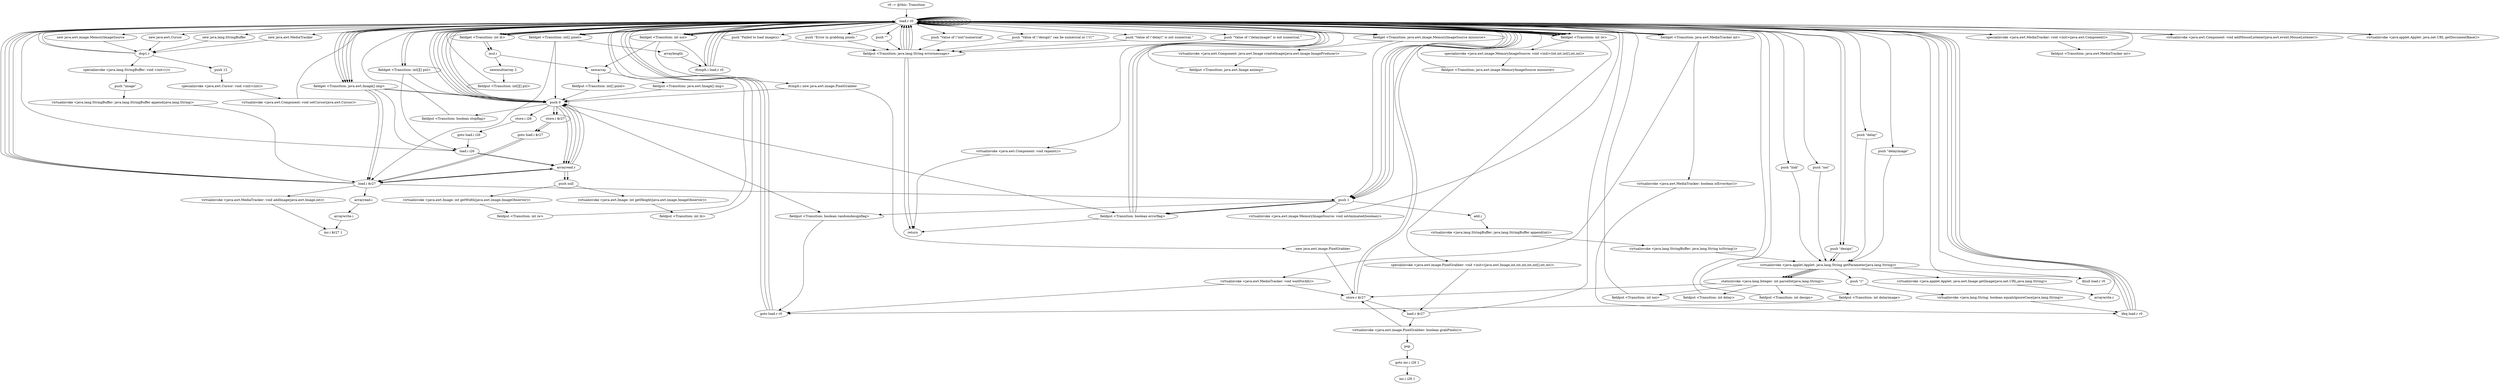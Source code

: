 digraph "" {
    "r0 := @this: Transition"
    "load.r r0"
    "r0 := @this: Transition"->"load.r r0";
    "push 0"
    "load.r r0"->"push 0";
    "fieldput <Transition: boolean stopflag>"
    "push 0"->"fieldput <Transition: boolean stopflag>";
    "fieldput <Transition: boolean stopflag>"->"load.r r0";
    "load.r r0"->"push 0";
    "fieldput <Transition: boolean errorflag>"
    "push 0"->"fieldput <Transition: boolean errorflag>";
    "fieldput <Transition: boolean errorflag>"->"load.r r0";
    "push \"\""
    "load.r r0"->"push \"\"";
    "fieldput <Transition: java.lang.String errormessage>"
    "push \"\""->"fieldput <Transition: java.lang.String errormessage>";
    "fieldput <Transition: java.lang.String errormessage>"->"load.r r0";
    "push \"Value of \\\"noi\\\"numerical\""
    "load.r r0"->"push \"Value of \\\"noi\\\"numerical\"";
    "push \"Value of \\\"noi\\\"numerical\""->"fieldput <Transition: java.lang.String errormessage>";
    "fieldput <Transition: java.lang.String errormessage>"->"load.r r0";
    "load.r r0"->"load.r r0";
    "push \"noi\""
    "load.r r0"->"push \"noi\"";
    "virtualinvoke <java.applet.Applet: java.lang.String getParameter(java.lang.String)>"
    "push \"noi\""->"virtualinvoke <java.applet.Applet: java.lang.String getParameter(java.lang.String)>";
    "staticinvoke <java.lang.Integer: int parseInt(java.lang.String)>"
    "virtualinvoke <java.applet.Applet: java.lang.String getParameter(java.lang.String)>"->"staticinvoke <java.lang.Integer: int parseInt(java.lang.String)>";
    "fieldput <Transition: int noi>"
    "staticinvoke <java.lang.Integer: int parseInt(java.lang.String)>"->"fieldput <Transition: int noi>";
    "fieldput <Transition: int noi>"->"load.r r0";
    "push \"Value of \\\"design\\\" can be numerical or \\\"r\\\"\""
    "load.r r0"->"push \"Value of \\\"design\\\" can be numerical or \\\"r\\\"\"";
    "push \"Value of \\\"design\\\" can be numerical or \\\"r\\\"\""->"fieldput <Transition: java.lang.String errormessage>";
    "fieldput <Transition: java.lang.String errormessage>"->"load.r r0";
    "push \"design\""
    "load.r r0"->"push \"design\"";
    "push \"design\""->"virtualinvoke <java.applet.Applet: java.lang.String getParameter(java.lang.String)>";
    "push \"r\""
    "virtualinvoke <java.applet.Applet: java.lang.String getParameter(java.lang.String)>"->"push \"r\"";
    "virtualinvoke <java.lang.String: boolean equalsIgnoreCase(java.lang.String)>"
    "push \"r\""->"virtualinvoke <java.lang.String: boolean equalsIgnoreCase(java.lang.String)>";
    "ifeq load.r r0"
    "virtualinvoke <java.lang.String: boolean equalsIgnoreCase(java.lang.String)>"->"ifeq load.r r0";
    "ifeq load.r r0"->"load.r r0";
    "push 1"
    "load.r r0"->"push 1";
    "fieldput <Transition: boolean randomdesignflag>"
    "push 1"->"fieldput <Transition: boolean randomdesignflag>";
    "goto load.r r0"
    "fieldput <Transition: boolean randomdesignflag>"->"goto load.r r0";
    "goto load.r r0"->"load.r r0";
    "push \"Value of \\\"delay\\\" is not numerical.\""
    "load.r r0"->"push \"Value of \\\"delay\\\" is not numerical.\"";
    "push \"Value of \\\"delay\\\" is not numerical.\""->"fieldput <Transition: java.lang.String errormessage>";
    "fieldput <Transition: java.lang.String errormessage>"->"load.r r0";
    "load.r r0"->"load.r r0";
    "push \"delay\""
    "load.r r0"->"push \"delay\"";
    "push \"delay\""->"virtualinvoke <java.applet.Applet: java.lang.String getParameter(java.lang.String)>";
    "virtualinvoke <java.applet.Applet: java.lang.String getParameter(java.lang.String)>"->"staticinvoke <java.lang.Integer: int parseInt(java.lang.String)>";
    "fieldput <Transition: int delay>"
    "staticinvoke <java.lang.Integer: int parseInt(java.lang.String)>"->"fieldput <Transition: int delay>";
    "fieldput <Transition: int delay>"->"load.r r0";
    "push \"Value of \\\"delayimage\\\" is not numerical.\""
    "load.r r0"->"push \"Value of \\\"delayimage\\\" is not numerical.\"";
    "push \"Value of \\\"delayimage\\\" is not numerical.\""->"fieldput <Transition: java.lang.String errormessage>";
    "fieldput <Transition: java.lang.String errormessage>"->"load.r r0";
    "load.r r0"->"load.r r0";
    "push \"delayimage\""
    "load.r r0"->"push \"delayimage\"";
    "push \"delayimage\""->"virtualinvoke <java.applet.Applet: java.lang.String getParameter(java.lang.String)>";
    "virtualinvoke <java.applet.Applet: java.lang.String getParameter(java.lang.String)>"->"staticinvoke <java.lang.Integer: int parseInt(java.lang.String)>";
    "fieldput <Transition: int delayimage>"
    "staticinvoke <java.lang.Integer: int parseInt(java.lang.String)>"->"fieldput <Transition: int delayimage>";
    "fieldput <Transition: int delayimage>"->"goto load.r r0";
    "goto load.r r0"->"load.r r0";
    "new java.awt.MediaTracker"
    "load.r r0"->"new java.awt.MediaTracker";
    "dup1.r"
    "new java.awt.MediaTracker"->"dup1.r";
    "dup1.r"->"load.r r0";
    "specialinvoke <java.awt.MediaTracker: void <init>(java.awt.Component)>"
    "load.r r0"->"specialinvoke <java.awt.MediaTracker: void <init>(java.awt.Component)>";
    "fieldput <Transition: java.awt.MediaTracker mt>"
    "specialinvoke <java.awt.MediaTracker: void <init>(java.awt.Component)>"->"fieldput <Transition: java.awt.MediaTracker mt>";
    "fieldput <Transition: java.awt.MediaTracker mt>"->"load.r r0";
    "load.r r0"->"load.r r0";
    "fieldget <Transition: int noi>"
    "load.r r0"->"fieldget <Transition: int noi>";
    "newarray"
    "fieldget <Transition: int noi>"->"newarray";
    "fieldput <Transition: java.awt.Image[] img>"
    "newarray"->"fieldput <Transition: java.awt.Image[] img>";
    "fieldput <Transition: java.awt.Image[] img>"->"push 0";
    "store.i $r27"
    "push 0"->"store.i $r27";
    "goto load.i $r27"
    "store.i $r27"->"goto load.i $r27";
    "load.i $r27"
    "goto load.i $r27"->"load.i $r27";
    "load.i $r27"->"load.r r0";
    "load.r r0"->"fieldget <Transition: int noi>";
    "ifcmplt.i load.r r0"
    "fieldget <Transition: int noi>"->"ifcmplt.i load.r r0";
    "ifcmplt.i load.r r0"->"load.r r0";
    "fieldget <Transition: java.awt.MediaTracker mt>"
    "load.r r0"->"fieldget <Transition: java.awt.MediaTracker mt>";
    "virtualinvoke <java.awt.MediaTracker: void waitForAll()>"
    "fieldget <Transition: java.awt.MediaTracker mt>"->"virtualinvoke <java.awt.MediaTracker: void waitForAll()>";
    "virtualinvoke <java.awt.MediaTracker: void waitForAll()>"->"goto load.r r0";
    "goto load.r r0"->"load.r r0";
    "load.r r0"->"fieldget <Transition: java.awt.MediaTracker mt>";
    "virtualinvoke <java.awt.MediaTracker: boolean isErrorAny()>"
    "fieldget <Transition: java.awt.MediaTracker mt>"->"virtualinvoke <java.awt.MediaTracker: boolean isErrorAny()>";
    "virtualinvoke <java.awt.MediaTracker: boolean isErrorAny()>"->"ifeq load.r r0";
    "ifeq load.r r0"->"load.r r0";
    "load.r r0"->"push 1";
    "push 1"->"fieldput <Transition: boolean errorflag>";
    "fieldput <Transition: boolean errorflag>"->"load.r r0";
    "push \"Failed to load image(s).\""
    "load.r r0"->"push \"Failed to load image(s).\"";
    "push \"Failed to load image(s).\""->"fieldput <Transition: java.lang.String errormessage>";
    "return"
    "fieldput <Transition: java.lang.String errormessage>"->"return";
    "ifeq load.r r0"->"load.r r0";
    "load.r r0"->"load.r r0";
    "fieldget <Transition: java.awt.Image[] img>"
    "load.r r0"->"fieldget <Transition: java.awt.Image[] img>";
    "fieldget <Transition: java.awt.Image[] img>"->"push 0";
    "arrayread.r"
    "push 0"->"arrayread.r";
    "push null"
    "arrayread.r"->"push null";
    "virtualinvoke <java.awt.Image: int getWidth(java.awt.image.ImageObserver)>"
    "push null"->"virtualinvoke <java.awt.Image: int getWidth(java.awt.image.ImageObserver)>";
    "fieldput <Transition: int iw>"
    "virtualinvoke <java.awt.Image: int getWidth(java.awt.image.ImageObserver)>"->"fieldput <Transition: int iw>";
    "fieldput <Transition: int iw>"->"load.r r0";
    "load.r r0"->"load.r r0";
    "load.r r0"->"fieldget <Transition: java.awt.Image[] img>";
    "fieldget <Transition: java.awt.Image[] img>"->"push 0";
    "push 0"->"arrayread.r";
    "arrayread.r"->"push null";
    "virtualinvoke <java.awt.Image: int getHeight(java.awt.image.ImageObserver)>"
    "push null"->"virtualinvoke <java.awt.Image: int getHeight(java.awt.image.ImageObserver)>";
    "fieldput <Transition: int ih>"
    "virtualinvoke <java.awt.Image: int getHeight(java.awt.image.ImageObserver)>"->"fieldput <Transition: int ih>";
    "fieldput <Transition: int ih>"->"load.r r0";
    "load.r r0"->"load.r r0";
    "load.r r0"->"fieldget <Transition: int noi>";
    "fieldget <Transition: int noi>"->"load.r r0";
    "fieldget <Transition: int iw>"
    "load.r r0"->"fieldget <Transition: int iw>";
    "fieldget <Transition: int iw>"->"load.r r0";
    "fieldget <Transition: int ih>"
    "load.r r0"->"fieldget <Transition: int ih>";
    "mul.i"
    "fieldget <Transition: int ih>"->"mul.i";
    "newmultiarray 2"
    "mul.i"->"newmultiarray 2";
    "fieldput <Transition: int[][] pxl>"
    "newmultiarray 2"->"fieldput <Transition: int[][] pxl>";
    "fieldput <Transition: int[][] pxl>"->"load.r r0";
    "load.r r0"->"load.r r0";
    "load.r r0"->"fieldget <Transition: int iw>";
    "fieldget <Transition: int iw>"->"load.r r0";
    "load.r r0"->"fieldget <Transition: int ih>";
    "fieldget <Transition: int ih>"->"mul.i";
    "mul.i"->"newarray";
    "fieldput <Transition: int[] pixel>"
    "newarray"->"fieldput <Transition: int[] pixel>";
    "fieldput <Transition: int[] pixel>"->"push 0";
    "store.i i26"
    "push 0"->"store.i i26";
    "goto load.i i26"
    "store.i i26"->"goto load.i i26";
    "load.i i26"
    "goto load.i i26"->"load.i i26";
    "load.i i26"->"load.r r0";
    "load.r r0"->"fieldget <Transition: int noi>";
    "ifcmplt.i new java.awt.image.PixelGrabber"
    "fieldget <Transition: int noi>"->"ifcmplt.i new java.awt.image.PixelGrabber";
    "ifcmplt.i new java.awt.image.PixelGrabber"->"push 0";
    "push 0"->"store.i $r27";
    "store.i $r27"->"goto load.i $r27";
    "goto load.i $r27"->"load.i $r27";
    "load.i $r27"->"load.r r0";
    "fieldget <Transition: int[] pixel>"
    "load.r r0"->"fieldget <Transition: int[] pixel>";
    "arraylength"
    "fieldget <Transition: int[] pixel>"->"arraylength";
    "arraylength"->"ifcmplt.i load.r r0";
    "ifcmplt.i load.r r0"->"load.r r0";
    "new java.awt.image.MemoryImageSource"
    "load.r r0"->"new java.awt.image.MemoryImageSource";
    "new java.awt.image.MemoryImageSource"->"dup1.r";
    "dup1.r"->"load.r r0";
    "load.r r0"->"fieldget <Transition: int iw>";
    "fieldget <Transition: int iw>"->"load.r r0";
    "load.r r0"->"fieldget <Transition: int ih>";
    "fieldget <Transition: int ih>"->"load.r r0";
    "load.r r0"->"fieldget <Transition: int[] pixel>";
    "fieldget <Transition: int[] pixel>"->"push 0";
    "push 0"->"load.r r0";
    "load.r r0"->"fieldget <Transition: int iw>";
    "specialinvoke <java.awt.image.MemoryImageSource: void <init>(int,int,int[],int,int)>"
    "fieldget <Transition: int iw>"->"specialinvoke <java.awt.image.MemoryImageSource: void <init>(int,int,int[],int,int)>";
    "fieldput <Transition: java.awt.image.MemoryImageSource misource>"
    "specialinvoke <java.awt.image.MemoryImageSource: void <init>(int,int,int[],int,int)>"->"fieldput <Transition: java.awt.image.MemoryImageSource misource>";
    "fieldput <Transition: java.awt.image.MemoryImageSource misource>"->"load.r r0";
    "fieldget <Transition: java.awt.image.MemoryImageSource misource>"
    "load.r r0"->"fieldget <Transition: java.awt.image.MemoryImageSource misource>";
    "fieldget <Transition: java.awt.image.MemoryImageSource misource>"->"push 1";
    "virtualinvoke <java.awt.image.MemoryImageSource: void setAnimated(boolean)>"
    "push 1"->"virtualinvoke <java.awt.image.MemoryImageSource: void setAnimated(boolean)>";
    "virtualinvoke <java.awt.image.MemoryImageSource: void setAnimated(boolean)>"->"load.r r0";
    "load.r r0"->"load.r r0";
    "load.r r0"->"load.r r0";
    "load.r r0"->"fieldget <Transition: java.awt.image.MemoryImageSource misource>";
    "virtualinvoke <java.awt.Component: java.awt.Image createImage(java.awt.image.ImageProducer)>"
    "fieldget <Transition: java.awt.image.MemoryImageSource misource>"->"virtualinvoke <java.awt.Component: java.awt.Image createImage(java.awt.image.ImageProducer)>";
    "fieldput <Transition: java.awt.Image aniimg>"
    "virtualinvoke <java.awt.Component: java.awt.Image createImage(java.awt.image.ImageProducer)>"->"fieldput <Transition: java.awt.Image aniimg>";
    "fieldput <Transition: java.awt.Image aniimg>"->"load.r r0";
    "push \"link\""
    "load.r r0"->"push \"link\"";
    "push \"link\""->"virtualinvoke <java.applet.Applet: java.lang.String getParameter(java.lang.String)>";
    "ifnull load.r r0"
    "virtualinvoke <java.applet.Applet: java.lang.String getParameter(java.lang.String)>"->"ifnull load.r r0";
    "ifnull load.r r0"->"load.r r0";
    "new java.awt.Cursor"
    "load.r r0"->"new java.awt.Cursor";
    "new java.awt.Cursor"->"dup1.r";
    "push 12"
    "dup1.r"->"push 12";
    "specialinvoke <java.awt.Cursor: void <init>(int)>"
    "push 12"->"specialinvoke <java.awt.Cursor: void <init>(int)>";
    "virtualinvoke <java.awt.Component: void setCursor(java.awt.Cursor)>"
    "specialinvoke <java.awt.Cursor: void <init>(int)>"->"virtualinvoke <java.awt.Component: void setCursor(java.awt.Cursor)>";
    "virtualinvoke <java.awt.Component: void setCursor(java.awt.Cursor)>"->"load.r r0";
    "load.r r0"->"load.r r0";
    "virtualinvoke <java.awt.Component: void addMouseListener(java.awt.event.MouseListener)>"
    "load.r r0"->"virtualinvoke <java.awt.Component: void addMouseListener(java.awt.event.MouseListener)>";
    "virtualinvoke <java.awt.Component: void addMouseListener(java.awt.event.MouseListener)>"->"load.r r0";
    "virtualinvoke <java.awt.Component: void repaint()>"
    "load.r r0"->"virtualinvoke <java.awt.Component: void repaint()>";
    "virtualinvoke <java.awt.Component: void repaint()>"->"return";
    "ifcmplt.i load.r r0"->"load.r r0";
    "load.r r0"->"fieldget <Transition: int[] pixel>";
    "fieldget <Transition: int[] pixel>"->"load.i $r27";
    "load.i $r27"->"load.r r0";
    "fieldget <Transition: int[][] pxl>"
    "load.r r0"->"fieldget <Transition: int[][] pxl>";
    "fieldget <Transition: int[][] pxl>"->"push 0";
    "push 0"->"arrayread.r";
    "arrayread.r"->"load.i $r27";
    "arrayread.i"
    "load.i $r27"->"arrayread.i";
    "arraywrite.i"
    "arrayread.i"->"arraywrite.i";
    "inc.i $r27 1"
    "arraywrite.i"->"inc.i $r27 1";
    "new java.awt.image.PixelGrabber"
    "ifcmplt.i new java.awt.image.PixelGrabber"->"new java.awt.image.PixelGrabber";
    "store.r $r27"
    "new java.awt.image.PixelGrabber"->"store.r $r27";
    "load.r $r27"
    "store.r $r27"->"load.r $r27";
    "load.r $r27"->"load.r r0";
    "load.r r0"->"fieldget <Transition: java.awt.Image[] img>";
    "fieldget <Transition: java.awt.Image[] img>"->"load.i i26";
    "load.i i26"->"arrayread.r";
    "arrayread.r"->"push 0";
    "push 0"->"push 0";
    "push 0"->"load.r r0";
    "load.r r0"->"fieldget <Transition: int iw>";
    "fieldget <Transition: int iw>"->"load.r r0";
    "load.r r0"->"fieldget <Transition: int ih>";
    "fieldget <Transition: int ih>"->"load.r r0";
    "load.r r0"->"fieldget <Transition: int[][] pxl>";
    "fieldget <Transition: int[][] pxl>"->"load.i i26";
    "load.i i26"->"arrayread.r";
    "arrayread.r"->"push 0";
    "push 0"->"load.r r0";
    "load.r r0"->"fieldget <Transition: int iw>";
    "specialinvoke <java.awt.image.PixelGrabber: void <init>(java.awt.Image,int,int,int,int,int[],int,int)>"
    "fieldget <Transition: int iw>"->"specialinvoke <java.awt.image.PixelGrabber: void <init>(java.awt.Image,int,int,int,int,int[],int,int)>";
    "specialinvoke <java.awt.image.PixelGrabber: void <init>(java.awt.Image,int,int,int,int,int[],int,int)>"->"load.r $r27";
    "virtualinvoke <java.awt.image.PixelGrabber: boolean grabPixels()>"
    "load.r $r27"->"virtualinvoke <java.awt.image.PixelGrabber: boolean grabPixels()>";
    "pop"
    "virtualinvoke <java.awt.image.PixelGrabber: boolean grabPixels()>"->"pop";
    "goto inc.i i26 1"
    "pop"->"goto inc.i i26 1";
    "inc.i i26 1"
    "goto inc.i i26 1"->"inc.i i26 1";
    "virtualinvoke <java.awt.image.PixelGrabber: boolean grabPixels()>"->"store.r $r27";
    "store.r $r27"->"load.r r0";
    "load.r r0"->"push 1";
    "push 1"->"fieldput <Transition: boolean errorflag>";
    "fieldput <Transition: boolean errorflag>"->"load.r r0";
    "push \"Error in grabbing pixels.\""
    "load.r r0"->"push \"Error in grabbing pixels.\"";
    "push \"Error in grabbing pixels.\""->"fieldput <Transition: java.lang.String errormessage>";
    "fieldput <Transition: java.lang.String errormessage>"->"return";
    "virtualinvoke <java.awt.MediaTracker: void waitForAll()>"->"store.r $r27";
    "ifcmplt.i load.r r0"->"load.r r0";
    "load.r r0"->"fieldget <Transition: java.awt.Image[] img>";
    "fieldget <Transition: java.awt.Image[] img>"->"load.i $r27";
    "load.i $r27"->"load.r r0";
    "load.r r0"->"load.r r0";
    "virtualinvoke <java.applet.Applet: java.net.URL getDocumentBase()>"
    "load.r r0"->"virtualinvoke <java.applet.Applet: java.net.URL getDocumentBase()>";
    "virtualinvoke <java.applet.Applet: java.net.URL getDocumentBase()>"->"load.r r0";
    "new java.lang.StringBuffer"
    "load.r r0"->"new java.lang.StringBuffer";
    "new java.lang.StringBuffer"->"dup1.r";
    "specialinvoke <java.lang.StringBuffer: void <init>()>"
    "dup1.r"->"specialinvoke <java.lang.StringBuffer: void <init>()>";
    "push \"image\""
    "specialinvoke <java.lang.StringBuffer: void <init>()>"->"push \"image\"";
    "virtualinvoke <java.lang.StringBuffer: java.lang.StringBuffer append(java.lang.String)>"
    "push \"image\""->"virtualinvoke <java.lang.StringBuffer: java.lang.StringBuffer append(java.lang.String)>";
    "virtualinvoke <java.lang.StringBuffer: java.lang.StringBuffer append(java.lang.String)>"->"load.i $r27";
    "load.i $r27"->"push 1";
    "add.i"
    "push 1"->"add.i";
    "virtualinvoke <java.lang.StringBuffer: java.lang.StringBuffer append(int)>"
    "add.i"->"virtualinvoke <java.lang.StringBuffer: java.lang.StringBuffer append(int)>";
    "virtualinvoke <java.lang.StringBuffer: java.lang.String toString()>"
    "virtualinvoke <java.lang.StringBuffer: java.lang.StringBuffer append(int)>"->"virtualinvoke <java.lang.StringBuffer: java.lang.String toString()>";
    "virtualinvoke <java.lang.StringBuffer: java.lang.String toString()>"->"virtualinvoke <java.applet.Applet: java.lang.String getParameter(java.lang.String)>";
    "virtualinvoke <java.applet.Applet: java.awt.Image getImage(java.net.URL,java.lang.String)>"
    "virtualinvoke <java.applet.Applet: java.lang.String getParameter(java.lang.String)>"->"virtualinvoke <java.applet.Applet: java.awt.Image getImage(java.net.URL,java.lang.String)>";
    "arraywrite.r"
    "virtualinvoke <java.applet.Applet: java.awt.Image getImage(java.net.URL,java.lang.String)>"->"arraywrite.r";
    "arraywrite.r"->"load.r r0";
    "load.r r0"->"fieldget <Transition: java.awt.MediaTracker mt>";
    "fieldget <Transition: java.awt.MediaTracker mt>"->"load.r r0";
    "load.r r0"->"fieldget <Transition: java.awt.Image[] img>";
    "fieldget <Transition: java.awt.Image[] img>"->"load.i $r27";
    "load.i $r27"->"arrayread.r";
    "arrayread.r"->"load.i $r27";
    "virtualinvoke <java.awt.MediaTracker: void addImage(java.awt.Image,int)>"
    "load.i $r27"->"virtualinvoke <java.awt.MediaTracker: void addImage(java.awt.Image,int)>";
    "virtualinvoke <java.awt.MediaTracker: void addImage(java.awt.Image,int)>"->"inc.i $r27 1";
    "staticinvoke <java.lang.Integer: int parseInt(java.lang.String)>"->"store.r $r27";
    "store.r $r27"->"load.r r0";
    "load.r r0"->"push 1";
    "push 1"->"fieldput <Transition: boolean errorflag>";
    "fieldput <Transition: boolean errorflag>"->"return";
    "ifeq load.r r0"->"load.r r0";
    "load.r r0"->"load.r r0";
    "load.r r0"->"push \"design\"";
    "push \"design\""->"virtualinvoke <java.applet.Applet: java.lang.String getParameter(java.lang.String)>";
    "virtualinvoke <java.applet.Applet: java.lang.String getParameter(java.lang.String)>"->"staticinvoke <java.lang.Integer: int parseInt(java.lang.String)>";
    "fieldput <Transition: int design>"
    "staticinvoke <java.lang.Integer: int parseInt(java.lang.String)>"->"fieldput <Transition: int design>";
    "fieldput <Transition: int design>"->"load.r r0";
    "load.r r0"->"push 0";
    "push 0"->"fieldput <Transition: boolean randomdesignflag>";
}
